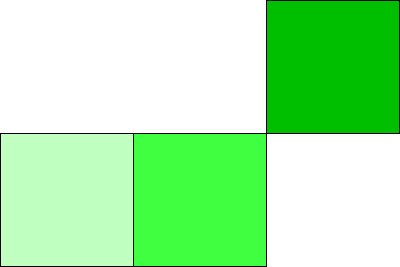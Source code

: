 size(200);
filldraw(unitsquare,palegreen);
filldraw(shift(1,0)*unitsquare,mediumgreen);
filldraw(shift(2,1)*unitsquare,heavygreen);
